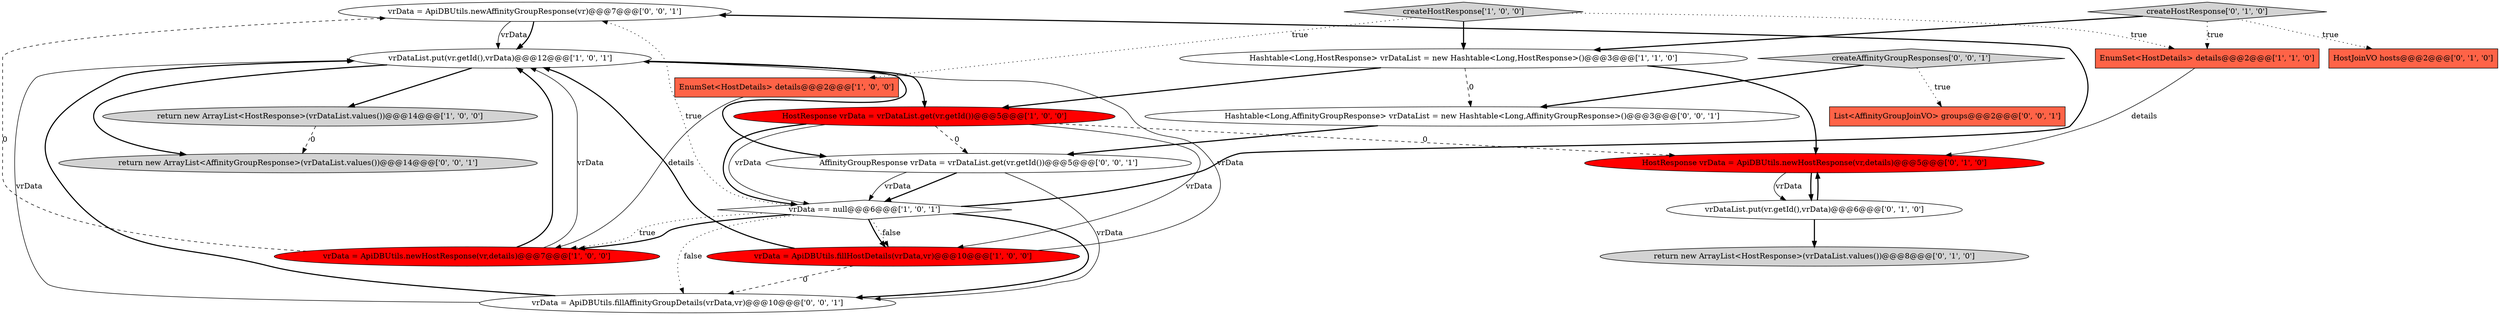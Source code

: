 digraph {
21 [style = filled, label = "vrData = ApiDBUtils.newAffinityGroupResponse(vr)@@@7@@@['0', '0', '1']", fillcolor = white, shape = ellipse image = "AAA0AAABBB3BBB"];
11 [style = filled, label = "HostResponse vrData = ApiDBUtils.newHostResponse(vr,details)@@@5@@@['0', '1', '0']", fillcolor = red, shape = ellipse image = "AAA1AAABBB2BBB"];
14 [style = filled, label = "vrDataList.put(vr.getId(),vrData)@@@6@@@['0', '1', '0']", fillcolor = white, shape = ellipse image = "AAA0AAABBB2BBB"];
1 [style = filled, label = "EnumSet<HostDetails> details@@@2@@@['1', '0', '0']", fillcolor = tomato, shape = box image = "AAA0AAABBB1BBB"];
3 [style = filled, label = "createHostResponse['1', '0', '0']", fillcolor = lightgray, shape = diamond image = "AAA0AAABBB1BBB"];
7 [style = filled, label = "vrDataList.put(vr.getId(),vrData)@@@12@@@['1', '0', '1']", fillcolor = white, shape = ellipse image = "AAA0AAABBB1BBB"];
13 [style = filled, label = "createHostResponse['0', '1', '0']", fillcolor = lightgray, shape = diamond image = "AAA0AAABBB2BBB"];
5 [style = filled, label = "return new ArrayList<HostResponse>(vrDataList.values())@@@14@@@['1', '0', '0']", fillcolor = lightgray, shape = ellipse image = "AAA0AAABBB1BBB"];
9 [style = filled, label = "vrData = ApiDBUtils.newHostResponse(vr,details)@@@7@@@['1', '0', '0']", fillcolor = red, shape = ellipse image = "AAA1AAABBB1BBB"];
12 [style = filled, label = "return new ArrayList<HostResponse>(vrDataList.values())@@@8@@@['0', '1', '0']", fillcolor = lightgray, shape = ellipse image = "AAA0AAABBB2BBB"];
17 [style = filled, label = "Hashtable<Long,AffinityGroupResponse> vrDataList = new Hashtable<Long,AffinityGroupResponse>()@@@3@@@['0', '0', '1']", fillcolor = white, shape = ellipse image = "AAA0AAABBB3BBB"];
18 [style = filled, label = "createAffinityGroupResponses['0', '0', '1']", fillcolor = lightgray, shape = diamond image = "AAA0AAABBB3BBB"];
15 [style = filled, label = "return new ArrayList<AffinityGroupResponse>(vrDataList.values())@@@14@@@['0', '0', '1']", fillcolor = lightgray, shape = ellipse image = "AAA0AAABBB3BBB"];
8 [style = filled, label = "Hashtable<Long,HostResponse> vrDataList = new Hashtable<Long,HostResponse>()@@@3@@@['1', '1', '0']", fillcolor = white, shape = ellipse image = "AAA0AAABBB1BBB"];
16 [style = filled, label = "List<AffinityGroupJoinVO> groups@@@2@@@['0', '0', '1']", fillcolor = tomato, shape = box image = "AAA0AAABBB3BBB"];
0 [style = filled, label = "vrData == null@@@6@@@['1', '0', '1']", fillcolor = white, shape = diamond image = "AAA0AAABBB1BBB"];
4 [style = filled, label = "HostResponse vrData = vrDataList.get(vr.getId())@@@5@@@['1', '0', '0']", fillcolor = red, shape = ellipse image = "AAA1AAABBB1BBB"];
19 [style = filled, label = "vrData = ApiDBUtils.fillAffinityGroupDetails(vrData,vr)@@@10@@@['0', '0', '1']", fillcolor = white, shape = ellipse image = "AAA0AAABBB3BBB"];
2 [style = filled, label = "vrData = ApiDBUtils.fillHostDetails(vrData,vr)@@@10@@@['1', '0', '0']", fillcolor = red, shape = ellipse image = "AAA1AAABBB1BBB"];
6 [style = filled, label = "EnumSet<HostDetails> details@@@2@@@['1', '1', '0']", fillcolor = tomato, shape = box image = "AAA0AAABBB1BBB"];
20 [style = filled, label = "AffinityGroupResponse vrData = vrDataList.get(vr.getId())@@@5@@@['0', '0', '1']", fillcolor = white, shape = ellipse image = "AAA0AAABBB3BBB"];
10 [style = filled, label = "HostJoinVO hosts@@@2@@@['0', '1', '0']", fillcolor = tomato, shape = box image = "AAA0AAABBB2BBB"];
13->6 [style = dotted, label="true"];
0->9 [style = bold, label=""];
1->9 [style = solid, label="details"];
11->14 [style = solid, label="vrData"];
2->19 [style = dashed, label="0"];
11->14 [style = bold, label=""];
18->16 [style = dotted, label="true"];
6->11 [style = solid, label="details"];
0->19 [style = bold, label=""];
0->2 [style = bold, label=""];
20->0 [style = bold, label=""];
21->7 [style = solid, label="vrData"];
18->17 [style = bold, label=""];
0->2 [style = dotted, label="false"];
20->19 [style = solid, label="vrData"];
0->21 [style = bold, label=""];
20->0 [style = solid, label="vrData"];
4->0 [style = solid, label="vrData"];
7->4 [style = bold, label=""];
7->20 [style = bold, label=""];
3->6 [style = dotted, label="true"];
9->7 [style = bold, label=""];
13->10 [style = dotted, label="true"];
4->0 [style = bold, label=""];
7->5 [style = bold, label=""];
0->21 [style = dotted, label="true"];
4->20 [style = dashed, label="0"];
9->21 [style = dashed, label="0"];
3->8 [style = bold, label=""];
14->12 [style = bold, label=""];
0->19 [style = dotted, label="false"];
4->2 [style = solid, label="vrData"];
21->7 [style = bold, label=""];
7->15 [style = bold, label=""];
8->17 [style = dashed, label="0"];
8->4 [style = bold, label=""];
2->7 [style = bold, label=""];
2->7 [style = solid, label="vrData"];
13->8 [style = bold, label=""];
4->11 [style = dashed, label="0"];
19->7 [style = solid, label="vrData"];
5->15 [style = dashed, label="0"];
8->11 [style = bold, label=""];
14->11 [style = bold, label=""];
19->7 [style = bold, label=""];
0->9 [style = dotted, label="true"];
3->1 [style = dotted, label="true"];
9->7 [style = solid, label="vrData"];
17->20 [style = bold, label=""];
}
